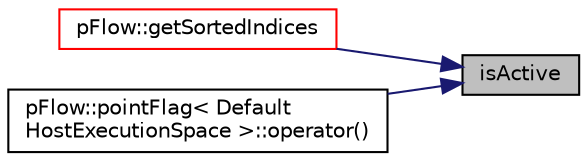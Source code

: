 digraph "isActive"
{
 // LATEX_PDF_SIZE
  edge [fontname="Helvetica",fontsize="10",labelfontname="Helvetica",labelfontsize="10"];
  node [fontname="Helvetica",fontsize="10",shape=record];
  rankdir="RL";
  Node1 [label="isActive",height=0.2,width=0.4,color="black", fillcolor="grey75", style="filled", fontcolor="black",tooltip=" "];
  Node1 -> Node2 [dir="back",color="midnightblue",fontsize="10",style="solid",fontname="Helvetica"];
  Node2 [label="pFlow::getSortedIndices",height=0.2,width=0.4,color="red", fillcolor="white", style="filled",URL="$namespacepFlow.html#a0326b52c0c892dc9732af2580c7bfe6d",tooltip=" "];
  Node1 -> Node4 [dir="back",color="midnightblue",fontsize="10",style="solid",fontname="Helvetica"];
  Node4 [label="pFlow::pointFlag\< Default\lHostExecutionSpace \>::operator()",height=0.2,width=0.4,color="black", fillcolor="white", style="filled",URL="$classpFlow_1_1pointFlag.html#a8f22971b444375d11d9550a209cd417a",tooltip=" "];
}

